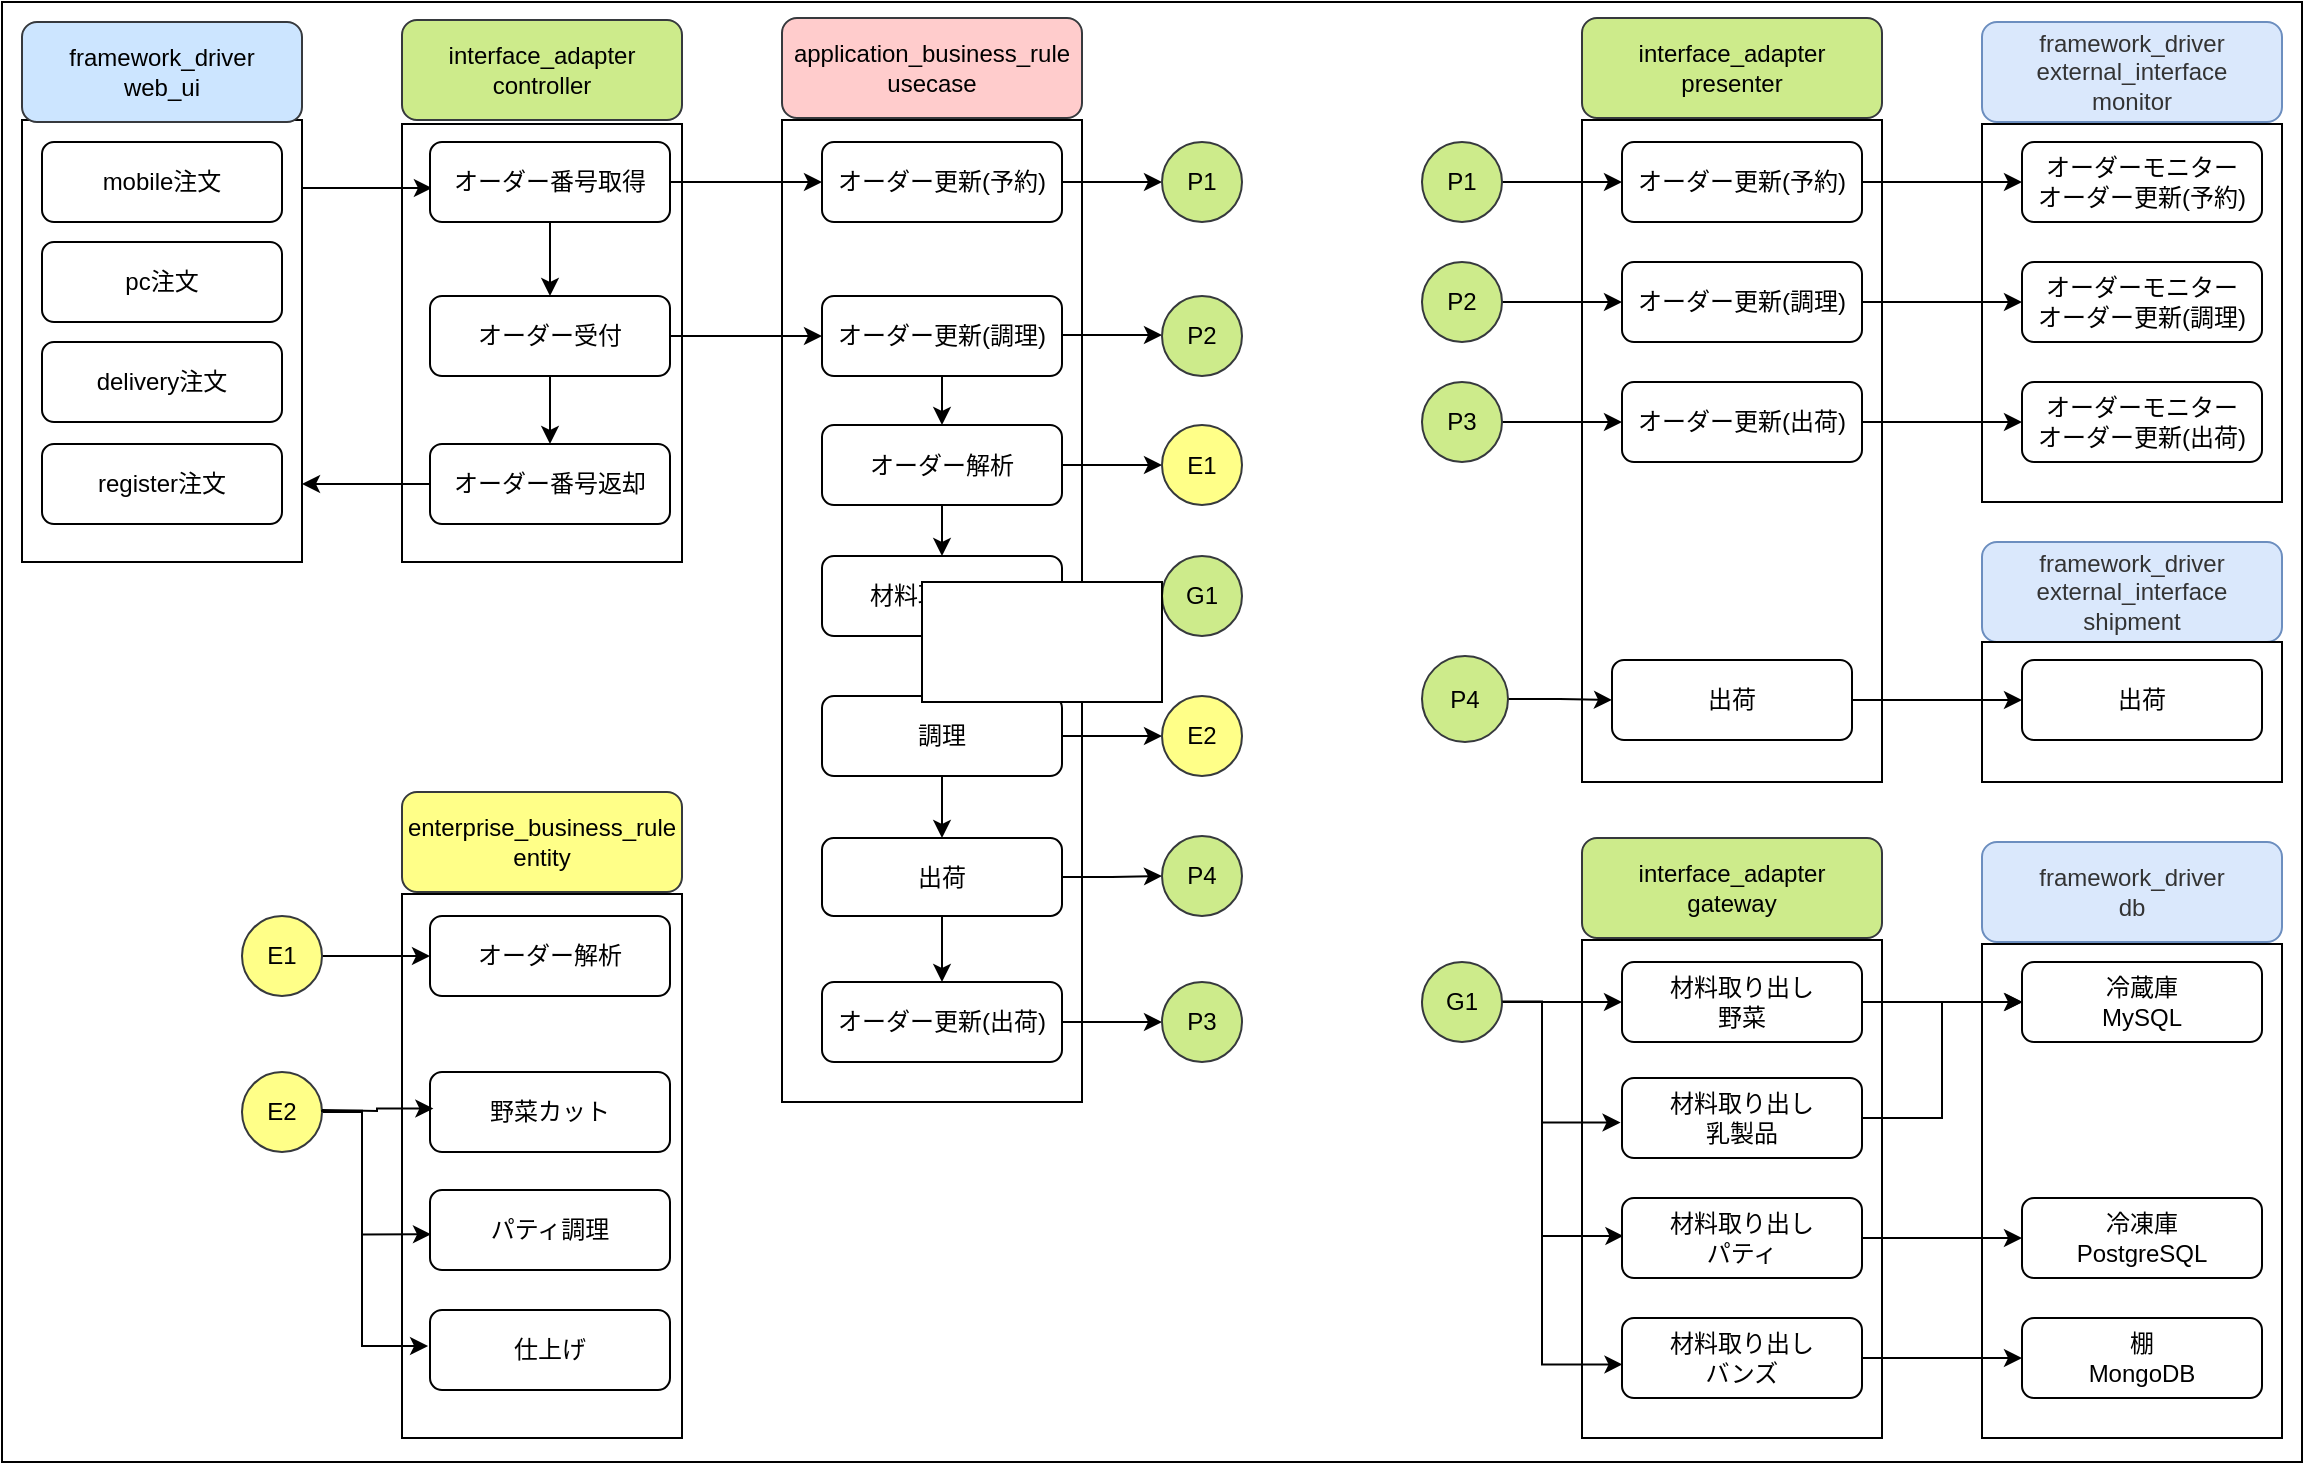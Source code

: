 <mxfile>
    <diagram id="rB9zlizWILBrdlT_Xwe6" name="ページ1">
        <mxGraphModel dx="1247" dy="525" grid="1" gridSize="10" guides="1" tooltips="1" connect="0" arrows="1" fold="1" page="1" pageScale="1" pageWidth="827" pageHeight="1169" math="0" shadow="0">
            <root>
                <mxCell id="0"/>
                <mxCell id="1" parent="0"/>
                <mxCell id="164" value="" style="rounded=0;whiteSpace=wrap;html=1;" vertex="1" parent="1">
                    <mxGeometry x="60" y="10" width="1150" height="730" as="geometry"/>
                </mxCell>
                <mxCell id="13" value="" style="rounded=0;whiteSpace=wrap;html=1;fillColor=none;" parent="1" vertex="1">
                    <mxGeometry x="260" y="71" width="140" height="219" as="geometry"/>
                </mxCell>
                <mxCell id="39" style="edgeStyle=orthogonalEdgeStyle;rounded=0;orthogonalLoop=1;jettySize=auto;html=1;entryX=0.008;entryY=0.575;entryDx=0;entryDy=0;entryPerimeter=0;" parent="1" source="11" target="10" edge="1">
                    <mxGeometry relative="1" as="geometry">
                        <Array as="points">
                            <mxPoint x="230" y="103"/>
                            <mxPoint x="230" y="103"/>
                        </Array>
                    </mxGeometry>
                </mxCell>
                <mxCell id="11" value="" style="rounded=0;whiteSpace=wrap;html=1;fillColor=none;" parent="1" vertex="1">
                    <mxGeometry x="70" y="69" width="140" height="221" as="geometry"/>
                </mxCell>
                <mxCell id="2" value="mobile注文" style="rounded=1;whiteSpace=wrap;html=1;" parent="1" vertex="1">
                    <mxGeometry x="80" y="80" width="120" height="40" as="geometry"/>
                </mxCell>
                <mxCell id="3" value="pc注文" style="rounded=1;whiteSpace=wrap;html=1;" parent="1" vertex="1">
                    <mxGeometry x="80" y="130" width="120" height="40" as="geometry"/>
                </mxCell>
                <mxCell id="4" value="delivery注文" style="rounded=1;whiteSpace=wrap;html=1;" parent="1" vertex="1">
                    <mxGeometry x="80" y="180" width="120" height="40" as="geometry"/>
                </mxCell>
                <mxCell id="6" value="register注文" style="rounded=1;whiteSpace=wrap;html=1;" parent="1" vertex="1">
                    <mxGeometry x="80" y="231" width="120" height="40" as="geometry"/>
                </mxCell>
                <mxCell id="9" value="interface_adapter&lt;br&gt;controller" style="rounded=1;whiteSpace=wrap;html=1;fillColor=#cdeb8b;strokeColor=#36393d;" parent="1" vertex="1">
                    <mxGeometry x="260" y="19" width="140" height="50" as="geometry"/>
                </mxCell>
                <mxCell id="22" style="edgeStyle=orthogonalEdgeStyle;rounded=0;orthogonalLoop=1;jettySize=auto;html=1;exitX=0.5;exitY=1;exitDx=0;exitDy=0;entryX=0.5;entryY=0;entryDx=0;entryDy=0;" parent="1" source="10" target="16" edge="1">
                    <mxGeometry relative="1" as="geometry"/>
                </mxCell>
                <mxCell id="48" value="" style="edgeStyle=orthogonalEdgeStyle;rounded=0;orthogonalLoop=1;jettySize=auto;html=1;" parent="1" source="10" target="45" edge="1">
                    <mxGeometry relative="1" as="geometry"/>
                </mxCell>
                <mxCell id="10" value="オーダー番号取得" style="rounded=1;whiteSpace=wrap;html=1;" parent="1" vertex="1">
                    <mxGeometry x="274" y="80" width="120" height="40" as="geometry"/>
                </mxCell>
                <mxCell id="12" value="framework_driver&lt;br&gt;web_ui" style="rounded=1;whiteSpace=wrap;html=1;fillColor=#cce5ff;strokeColor=#36393d;" parent="1" vertex="1">
                    <mxGeometry x="70" y="20" width="140" height="50" as="geometry"/>
                </mxCell>
                <mxCell id="23" style="edgeStyle=orthogonalEdgeStyle;rounded=0;orthogonalLoop=1;jettySize=auto;html=1;exitX=0.5;exitY=1;exitDx=0;exitDy=0;" parent="1" source="16" target="17" edge="1">
                    <mxGeometry relative="1" as="geometry"/>
                </mxCell>
                <mxCell id="37" style="edgeStyle=orthogonalEdgeStyle;rounded=0;orthogonalLoop=1;jettySize=auto;html=1;" parent="1" source="16" target="55" edge="1">
                    <mxGeometry relative="1" as="geometry"/>
                </mxCell>
                <mxCell id="16" value="オーダー受付" style="rounded=1;whiteSpace=wrap;html=1;" parent="1" vertex="1">
                    <mxGeometry x="274" y="157" width="120" height="40" as="geometry"/>
                </mxCell>
                <mxCell id="156" value="" style="edgeStyle=orthogonalEdgeStyle;rounded=0;orthogonalLoop=1;jettySize=auto;html=1;" parent="1" source="17" edge="1">
                    <mxGeometry relative="1" as="geometry">
                        <mxPoint x="210" y="251" as="targetPoint"/>
                    </mxGeometry>
                </mxCell>
                <mxCell id="17" value="オーダー番号返却" style="rounded=1;whiteSpace=wrap;html=1;" parent="1" vertex="1">
                    <mxGeometry x="274" y="231" width="120" height="40" as="geometry"/>
                </mxCell>
                <mxCell id="34" value="" style="rounded=0;whiteSpace=wrap;html=1;fillColor=none;" parent="1" vertex="1">
                    <mxGeometry x="450" y="69" width="150" height="491" as="geometry"/>
                </mxCell>
                <mxCell id="35" value="application_business_rule&lt;br&gt;usecase" style="rounded=1;whiteSpace=wrap;html=1;fillColor=#ffcccc;strokeColor=#36393d;" parent="1" vertex="1">
                    <mxGeometry x="450" y="18" width="150" height="50" as="geometry"/>
                </mxCell>
                <mxCell id="40" value="" style="rounded=0;whiteSpace=wrap;html=1;fillColor=none;" parent="1" vertex="1">
                    <mxGeometry x="850" y="69" width="150" height="331" as="geometry"/>
                </mxCell>
                <mxCell id="41" value="interface_adapter&lt;br&gt;presenter" style="rounded=1;whiteSpace=wrap;html=1;fillColor=#cdeb8b;strokeColor=#36393d;" parent="1" vertex="1">
                    <mxGeometry x="850" y="18" width="150" height="50" as="geometry"/>
                </mxCell>
                <mxCell id="43" value="" style="rounded=0;whiteSpace=wrap;html=1;fillColor=none;" parent="1" vertex="1">
                    <mxGeometry x="1050" y="71" width="150" height="189" as="geometry"/>
                </mxCell>
                <mxCell id="44" value="&lt;span style=&quot;color: rgb(51 , 51 , 51)&quot;&gt;framework_driver&lt;/span&gt;&lt;br style=&quot;color: rgb(51 , 51 , 51)&quot;&gt;&lt;span style=&quot;color: rgb(51 , 51 , 51)&quot;&gt;external_interface&lt;br&gt;monitor&lt;br&gt;&lt;/span&gt;" style="rounded=1;whiteSpace=wrap;html=1;fillColor=#dae8fc;strokeColor=#6c8ebf;" parent="1" vertex="1">
                    <mxGeometry x="1050" y="20" width="150" height="50" as="geometry"/>
                </mxCell>
                <mxCell id="53" value="" style="edgeStyle=orthogonalEdgeStyle;rounded=0;orthogonalLoop=1;jettySize=auto;html=1;" parent="1" source="45" target="51" edge="1">
                    <mxGeometry relative="1" as="geometry"/>
                </mxCell>
                <mxCell id="45" value="オーダー更新(予約)" style="rounded=1;whiteSpace=wrap;html=1;" parent="1" vertex="1">
                    <mxGeometry x="470" y="80" width="120" height="40" as="geometry"/>
                </mxCell>
                <mxCell id="50" value="" style="edgeStyle=orthogonalEdgeStyle;rounded=0;orthogonalLoop=1;jettySize=auto;html=1;" parent="1" source="46" target="47" edge="1">
                    <mxGeometry relative="1" as="geometry"/>
                </mxCell>
                <mxCell id="46" value="オーダー更新(予約)" style="rounded=1;whiteSpace=wrap;html=1;" parent="1" vertex="1">
                    <mxGeometry x="870" y="80" width="120" height="40" as="geometry"/>
                </mxCell>
                <mxCell id="47" value="オーダーモニター&lt;br&gt;オーダー更新(予約)" style="rounded=1;whiteSpace=wrap;html=1;" parent="1" vertex="1">
                    <mxGeometry x="1070" y="80" width="120" height="40" as="geometry"/>
                </mxCell>
                <mxCell id="51" value="P1" style="ellipse;whiteSpace=wrap;html=1;aspect=fixed;fillColor=#cdeb8b;strokeColor=#36393d;" parent="1" vertex="1">
                    <mxGeometry x="640" y="80" width="40" height="40" as="geometry"/>
                </mxCell>
                <mxCell id="54" value="" style="edgeStyle=orthogonalEdgeStyle;rounded=0;orthogonalLoop=1;jettySize=auto;html=1;" parent="1" source="52" target="46" edge="1">
                    <mxGeometry relative="1" as="geometry"/>
                </mxCell>
                <mxCell id="52" value="P1" style="ellipse;whiteSpace=wrap;html=1;aspect=fixed;fillColor=#cdeb8b;strokeColor=#36393d;" parent="1" vertex="1">
                    <mxGeometry x="770" y="80" width="40" height="40" as="geometry"/>
                </mxCell>
                <mxCell id="64" value="" style="edgeStyle=orthogonalEdgeStyle;rounded=0;orthogonalLoop=1;jettySize=auto;html=1;" parent="1" source="55" target="56" edge="1">
                    <mxGeometry relative="1" as="geometry"/>
                </mxCell>
                <mxCell id="55" value="オーダー更新(調理)" style="rounded=1;whiteSpace=wrap;html=1;" parent="1" vertex="1">
                    <mxGeometry x="470" y="157" width="120" height="40" as="geometry"/>
                </mxCell>
                <mxCell id="66" value="" style="edgeStyle=orthogonalEdgeStyle;rounded=0;orthogonalLoop=1;jettySize=auto;html=1;" parent="1" source="56" target="65" edge="1">
                    <mxGeometry relative="1" as="geometry"/>
                </mxCell>
                <mxCell id="72" value="" style="edgeStyle=orthogonalEdgeStyle;rounded=0;orthogonalLoop=1;jettySize=auto;html=1;" parent="1" source="56" target="67" edge="1">
                    <mxGeometry relative="1" as="geometry"/>
                </mxCell>
                <mxCell id="56" value="オーダー解析" style="rounded=1;whiteSpace=wrap;html=1;" parent="1" vertex="1">
                    <mxGeometry x="470" y="221.5" width="120" height="40" as="geometry"/>
                </mxCell>
                <mxCell id="57" value="" style="edgeStyle=orthogonalEdgeStyle;rounded=0;orthogonalLoop=1;jettySize=auto;html=1;" parent="1" edge="1">
                    <mxGeometry relative="1" as="geometry">
                        <mxPoint x="590" y="176.5" as="sourcePoint"/>
                        <mxPoint x="640" y="176.5" as="targetPoint"/>
                    </mxGeometry>
                </mxCell>
                <mxCell id="58" value="P2" style="ellipse;whiteSpace=wrap;html=1;aspect=fixed;fillColor=#cdeb8b;strokeColor=#36393d;" parent="1" vertex="1">
                    <mxGeometry x="640" y="157" width="40" height="40" as="geometry"/>
                </mxCell>
                <mxCell id="62" value="" style="edgeStyle=orthogonalEdgeStyle;rounded=0;orthogonalLoop=1;jettySize=auto;html=1;" parent="1" source="59" target="60" edge="1">
                    <mxGeometry relative="1" as="geometry"/>
                </mxCell>
                <mxCell id="59" value="P2" style="ellipse;whiteSpace=wrap;html=1;aspect=fixed;fillColor=#cdeb8b;strokeColor=#36393d;" parent="1" vertex="1">
                    <mxGeometry x="770" y="140" width="40" height="40" as="geometry"/>
                </mxCell>
                <mxCell id="63" value="" style="edgeStyle=orthogonalEdgeStyle;rounded=0;orthogonalLoop=1;jettySize=auto;html=1;" parent="1" source="60" target="61" edge="1">
                    <mxGeometry relative="1" as="geometry"/>
                </mxCell>
                <mxCell id="60" value="オーダー更新(調理)" style="rounded=1;whiteSpace=wrap;html=1;" parent="1" vertex="1">
                    <mxGeometry x="870" y="140" width="120" height="40" as="geometry"/>
                </mxCell>
                <mxCell id="61" value="オーダーモニター&lt;br&gt;オーダー更新(調理)" style="rounded=1;whiteSpace=wrap;html=1;" parent="1" vertex="1">
                    <mxGeometry x="1070" y="140" width="120" height="40" as="geometry"/>
                </mxCell>
                <mxCell id="65" value="E1" style="ellipse;whiteSpace=wrap;html=1;aspect=fixed;fillColor=#ffff88;strokeColor=#36393d;" parent="1" vertex="1">
                    <mxGeometry x="640" y="221.5" width="40" height="40" as="geometry"/>
                </mxCell>
                <mxCell id="71" value="" style="edgeStyle=orthogonalEdgeStyle;rounded=0;orthogonalLoop=1;jettySize=auto;html=1;" parent="1" source="67" target="70" edge="1">
                    <mxGeometry relative="1" as="geometry"/>
                </mxCell>
                <mxCell id="74" value="" style="edgeStyle=orthogonalEdgeStyle;rounded=0;orthogonalLoop=1;jettySize=auto;html=1;" parent="1" source="67" target="73" edge="1">
                    <mxGeometry relative="1" as="geometry"/>
                </mxCell>
                <mxCell id="67" value="材料取り出し" style="rounded=1;whiteSpace=wrap;html=1;" parent="1" vertex="1">
                    <mxGeometry x="470" y="287" width="120" height="40" as="geometry"/>
                </mxCell>
                <mxCell id="70" value="G1" style="ellipse;whiteSpace=wrap;html=1;aspect=fixed;fillColor=#cdeb8b;strokeColor=#36393d;" parent="1" vertex="1">
                    <mxGeometry x="640" y="287" width="40" height="40" as="geometry"/>
                </mxCell>
                <mxCell id="76" value="" style="edgeStyle=orthogonalEdgeStyle;rounded=0;orthogonalLoop=1;jettySize=auto;html=1;" parent="1" source="73" target="75" edge="1">
                    <mxGeometry relative="1" as="geometry"/>
                </mxCell>
                <mxCell id="141" value="" style="edgeStyle=orthogonalEdgeStyle;rounded=0;orthogonalLoop=1;jettySize=auto;html=1;" parent="1" source="73" target="138" edge="1">
                    <mxGeometry relative="1" as="geometry"/>
                </mxCell>
                <mxCell id="73" value="調理" style="rounded=1;whiteSpace=wrap;html=1;" parent="1" vertex="1">
                    <mxGeometry x="470" y="357" width="120" height="40" as="geometry"/>
                </mxCell>
                <mxCell id="75" value="E2" style="ellipse;whiteSpace=wrap;html=1;aspect=fixed;fillColor=#ffff88;strokeColor=#36393d;" parent="1" vertex="1">
                    <mxGeometry x="640" y="357" width="40" height="40" as="geometry"/>
                </mxCell>
                <mxCell id="86" value="" style="edgeStyle=orthogonalEdgeStyle;rounded=0;orthogonalLoop=1;jettySize=auto;html=1;" parent="1" source="77" target="80" edge="1">
                    <mxGeometry relative="1" as="geometry"/>
                </mxCell>
                <mxCell id="77" value="オーダー更新(出荷)" style="rounded=1;whiteSpace=wrap;html=1;" parent="1" vertex="1">
                    <mxGeometry x="470" y="500" width="120" height="40" as="geometry"/>
                </mxCell>
                <mxCell id="80" value="P3" style="ellipse;whiteSpace=wrap;html=1;aspect=fixed;fillColor=#cdeb8b;strokeColor=#36393d;" parent="1" vertex="1">
                    <mxGeometry x="640" y="500" width="40" height="40" as="geometry"/>
                </mxCell>
                <mxCell id="81" value="" style="edgeStyle=orthogonalEdgeStyle;rounded=0;orthogonalLoop=1;jettySize=auto;html=1;" parent="1" source="82" target="84" edge="1">
                    <mxGeometry relative="1" as="geometry"/>
                </mxCell>
                <mxCell id="82" value="P3" style="ellipse;whiteSpace=wrap;html=1;aspect=fixed;fillColor=#cdeb8b;strokeColor=#36393d;" parent="1" vertex="1">
                    <mxGeometry x="770" y="200" width="40" height="40" as="geometry"/>
                </mxCell>
                <mxCell id="83" value="" style="edgeStyle=orthogonalEdgeStyle;rounded=0;orthogonalLoop=1;jettySize=auto;html=1;" parent="1" source="84" target="85" edge="1">
                    <mxGeometry relative="1" as="geometry"/>
                </mxCell>
                <mxCell id="84" value="オーダー更新(出荷)" style="rounded=1;whiteSpace=wrap;html=1;" parent="1" vertex="1">
                    <mxGeometry x="870" y="200" width="120" height="40" as="geometry"/>
                </mxCell>
                <mxCell id="85" value="オーダーモニター&lt;br&gt;オーダー更新(出荷)" style="rounded=1;whiteSpace=wrap;html=1;" parent="1" vertex="1">
                    <mxGeometry x="1070" y="200" width="120" height="40" as="geometry"/>
                </mxCell>
                <mxCell id="87" value="" style="rounded=0;whiteSpace=wrap;html=1;fillColor=none;" parent="1" vertex="1">
                    <mxGeometry x="260" y="456" width="140" height="272" as="geometry"/>
                </mxCell>
                <mxCell id="88" value="enterprise_business_rule&lt;br&gt;entity" style="rounded=1;whiteSpace=wrap;html=1;fillColor=#ffff88;strokeColor=#36393d;" parent="1" vertex="1">
                    <mxGeometry x="260" y="405" width="140" height="50" as="geometry"/>
                </mxCell>
                <mxCell id="89" value="オーダー解析" style="rounded=1;whiteSpace=wrap;html=1;" parent="1" vertex="1">
                    <mxGeometry x="274" y="467" width="120" height="40" as="geometry"/>
                </mxCell>
                <mxCell id="90" value="" style="edgeStyle=orthogonalEdgeStyle;rounded=0;orthogonalLoop=1;jettySize=auto;html=1;" parent="1" source="91" target="89" edge="1">
                    <mxGeometry relative="1" as="geometry"/>
                </mxCell>
                <mxCell id="91" value="E1" style="ellipse;whiteSpace=wrap;html=1;aspect=fixed;fillColor=#ffff88;strokeColor=#36393d;" parent="1" vertex="1">
                    <mxGeometry x="180" y="467" width="40" height="40" as="geometry"/>
                </mxCell>
                <mxCell id="92" value="" style="edgeStyle=orthogonalEdgeStyle;rounded=0;orthogonalLoop=1;jettySize=auto;html=1;entryX=-0.008;entryY=0.45;entryDx=0;entryDy=0;entryPerimeter=0;" parent="1" source="93" target="158" edge="1">
                    <mxGeometry relative="1" as="geometry">
                        <Array as="points">
                            <mxPoint x="240" y="565"/>
                            <mxPoint x="240" y="682"/>
                        </Array>
                    </mxGeometry>
                </mxCell>
                <mxCell id="93" value="E2" style="ellipse;whiteSpace=wrap;html=1;aspect=fixed;fillColor=#ffff88;strokeColor=#36393d;" parent="1" vertex="1">
                    <mxGeometry x="180" y="545" width="40" height="40" as="geometry"/>
                </mxCell>
                <mxCell id="94" value="野菜カット" style="rounded=1;whiteSpace=wrap;html=1;" parent="1" vertex="1">
                    <mxGeometry x="274" y="545" width="120" height="40" as="geometry"/>
                </mxCell>
                <mxCell id="95" value="" style="edgeStyle=orthogonalEdgeStyle;rounded=0;orthogonalLoop=1;jettySize=auto;html=1;" parent="1" edge="1">
                    <mxGeometry relative="1" as="geometry">
                        <mxPoint x="870" y="512" as="targetPoint"/>
                    </mxGeometry>
                </mxCell>
                <mxCell id="98" value="" style="rounded=0;whiteSpace=wrap;html=1;fillColor=none;" parent="1" vertex="1">
                    <mxGeometry x="850" y="479" width="150" height="249" as="geometry"/>
                </mxCell>
                <mxCell id="99" value="interface_adapter&lt;br&gt;gateway" style="rounded=1;whiteSpace=wrap;html=1;fillColor=#cdeb8b;strokeColor=#36393d;" parent="1" vertex="1">
                    <mxGeometry x="850" y="428" width="150" height="50" as="geometry"/>
                </mxCell>
                <mxCell id="100" value="" style="rounded=0;whiteSpace=wrap;html=1;fillColor=none;" parent="1" vertex="1">
                    <mxGeometry x="1050" y="481" width="150" height="247" as="geometry"/>
                </mxCell>
                <mxCell id="101" value="&lt;span style=&quot;color: rgb(51 , 51 , 51)&quot;&gt;framework_driver&lt;/span&gt;&lt;br style=&quot;color: rgb(51 , 51 , 51)&quot;&gt;&lt;font color=&quot;#333333&quot;&gt;db&lt;/font&gt;" style="rounded=1;whiteSpace=wrap;html=1;fillColor=#dae8fc;strokeColor=#6c8ebf;" parent="1" vertex="1">
                    <mxGeometry x="1050" y="430" width="150" height="50" as="geometry"/>
                </mxCell>
                <mxCell id="102" value="" style="edgeStyle=orthogonalEdgeStyle;rounded=0;orthogonalLoop=1;jettySize=auto;html=1;" parent="1" source="103" target="104" edge="1">
                    <mxGeometry relative="1" as="geometry"/>
                </mxCell>
                <mxCell id="103" value="材料取り出し&lt;br&gt;野菜" style="rounded=1;whiteSpace=wrap;html=1;" parent="1" vertex="1">
                    <mxGeometry x="870" y="490" width="120" height="40" as="geometry"/>
                </mxCell>
                <mxCell id="104" value="冷蔵庫&lt;br&gt;MySQL" style="rounded=1;whiteSpace=wrap;html=1;" parent="1" vertex="1">
                    <mxGeometry x="1070" y="490" width="120" height="40" as="geometry"/>
                </mxCell>
                <mxCell id="124" value="" style="edgeStyle=orthogonalEdgeStyle;rounded=0;orthogonalLoop=1;jettySize=auto;html=1;entryX=0.006;entryY=0.474;entryDx=0;entryDy=0;entryPerimeter=0;" parent="1" source="106" target="118" edge="1">
                    <mxGeometry relative="1" as="geometry">
                        <Array as="points">
                            <mxPoint x="830" y="510"/>
                            <mxPoint x="830" y="627"/>
                        </Array>
                    </mxGeometry>
                </mxCell>
                <mxCell id="125" value="" style="edgeStyle=orthogonalEdgeStyle;rounded=0;orthogonalLoop=1;jettySize=auto;html=1;entryX=-0.006;entryY=0.557;entryDx=0;entryDy=0;entryPerimeter=0;" parent="1" source="106" target="117" edge="1">
                    <mxGeometry relative="1" as="geometry">
                        <Array as="points">
                            <mxPoint x="830" y="510"/>
                            <mxPoint x="830" y="570"/>
                        </Array>
                    </mxGeometry>
                </mxCell>
                <mxCell id="126" value="" style="edgeStyle=orthogonalEdgeStyle;rounded=0;orthogonalLoop=1;jettySize=auto;html=1;" parent="1" source="106" target="103" edge="1">
                    <mxGeometry relative="1" as="geometry"/>
                </mxCell>
                <mxCell id="106" value="G1" style="ellipse;whiteSpace=wrap;html=1;aspect=fixed;fillColor=#cdeb8b;strokeColor=#36393d;" parent="1" vertex="1">
                    <mxGeometry x="770" y="490" width="40" height="40" as="geometry"/>
                </mxCell>
                <mxCell id="130" style="edgeStyle=orthogonalEdgeStyle;rounded=0;orthogonalLoop=1;jettySize=auto;html=1;entryX=0.003;entryY=0.5;entryDx=0;entryDy=0;entryPerimeter=0;" parent="1" source="117" target="104" edge="1">
                    <mxGeometry relative="1" as="geometry"/>
                </mxCell>
                <mxCell id="117" value="材料取り出し&lt;br&gt;乳製品" style="rounded=1;whiteSpace=wrap;html=1;" parent="1" vertex="1">
                    <mxGeometry x="870" y="548" width="120" height="40" as="geometry"/>
                </mxCell>
                <mxCell id="134" value="" style="edgeStyle=orthogonalEdgeStyle;rounded=0;orthogonalLoop=1;jettySize=auto;html=1;" parent="1" source="118" target="132" edge="1">
                    <mxGeometry relative="1" as="geometry"/>
                </mxCell>
                <mxCell id="118" value="材料取り出し&lt;br&gt;パティ" style="rounded=1;whiteSpace=wrap;html=1;" parent="1" vertex="1">
                    <mxGeometry x="870" y="608" width="120" height="40" as="geometry"/>
                </mxCell>
                <mxCell id="135" value="" style="edgeStyle=orthogonalEdgeStyle;rounded=0;orthogonalLoop=1;jettySize=auto;html=1;" parent="1" source="119" target="133" edge="1">
                    <mxGeometry relative="1" as="geometry"/>
                </mxCell>
                <mxCell id="119" value="材料取り出し&lt;br&gt;バンズ" style="rounded=1;whiteSpace=wrap;html=1;" parent="1" vertex="1">
                    <mxGeometry x="870" y="668" width="120" height="40" as="geometry"/>
                </mxCell>
                <mxCell id="127" value="" style="edgeStyle=orthogonalEdgeStyle;rounded=0;orthogonalLoop=1;jettySize=auto;html=1;entryX=0.002;entryY=0.581;entryDx=0;entryDy=0;entryPerimeter=0;exitX=1.006;exitY=0.495;exitDx=0;exitDy=0;exitPerimeter=0;" parent="1" source="106" target="119" edge="1">
                    <mxGeometry relative="1" as="geometry">
                        <mxPoint x="780" y="520" as="sourcePoint"/>
                        <mxPoint x="879.28" y="580.28" as="targetPoint"/>
                        <Array as="points">
                            <mxPoint x="830" y="510"/>
                            <mxPoint x="830" y="691"/>
                        </Array>
                    </mxGeometry>
                </mxCell>
                <mxCell id="132" value="冷凍庫&lt;br&gt;PostgreSQL" style="rounded=1;whiteSpace=wrap;html=1;" parent="1" vertex="1">
                    <mxGeometry x="1070" y="608" width="120" height="40" as="geometry"/>
                </mxCell>
                <mxCell id="133" value="棚&lt;br&gt;MongoDB" style="rounded=1;whiteSpace=wrap;html=1;" parent="1" vertex="1">
                    <mxGeometry x="1070" y="668" width="120" height="40" as="geometry"/>
                </mxCell>
                <mxCell id="140" value="" style="edgeStyle=orthogonalEdgeStyle;rounded=0;orthogonalLoop=1;jettySize=auto;html=1;" parent="1" source="138" target="139" edge="1">
                    <mxGeometry relative="1" as="geometry"/>
                </mxCell>
                <mxCell id="142" value="" style="edgeStyle=orthogonalEdgeStyle;rounded=0;orthogonalLoop=1;jettySize=auto;html=1;" parent="1" source="138" target="77" edge="1">
                    <mxGeometry relative="1" as="geometry"/>
                </mxCell>
                <mxCell id="138" value="出荷" style="rounded=1;whiteSpace=wrap;html=1;" parent="1" vertex="1">
                    <mxGeometry x="470" y="428" width="120" height="39" as="geometry"/>
                </mxCell>
                <mxCell id="139" value="P4" style="ellipse;whiteSpace=wrap;html=1;aspect=fixed;fillColor=#cdeb8b;strokeColor=#36393d;" parent="1" vertex="1">
                    <mxGeometry x="640" y="427" width="40" height="40" as="geometry"/>
                </mxCell>
                <mxCell id="143" value="&lt;span style=&quot;color: rgb(51 , 51 , 51)&quot;&gt;framework_driver&lt;/span&gt;&lt;br style=&quot;color: rgb(51 , 51 , 51)&quot;&gt;&lt;font color=&quot;#333333&quot;&gt;external_interface&lt;/font&gt;&lt;br&gt;&lt;font color=&quot;#333333&quot;&gt;shipment&lt;/font&gt;" style="rounded=1;whiteSpace=wrap;html=1;fillColor=#dae8fc;strokeColor=#6c8ebf;" parent="1" vertex="1">
                    <mxGeometry x="1050" y="280" width="150" height="50" as="geometry"/>
                </mxCell>
                <mxCell id="144" value="" style="rounded=0;whiteSpace=wrap;html=1;fillColor=none;" parent="1" vertex="1">
                    <mxGeometry x="1050" y="330" width="150" height="70" as="geometry"/>
                </mxCell>
                <mxCell id="145" value="出荷" style="rounded=1;whiteSpace=wrap;html=1;" parent="1" vertex="1">
                    <mxGeometry x="1070" y="339" width="120" height="40" as="geometry"/>
                </mxCell>
                <mxCell id="155" value="" style="edgeStyle=orthogonalEdgeStyle;rounded=0;orthogonalLoop=1;jettySize=auto;html=1;" parent="1" source="152" target="145" edge="1">
                    <mxGeometry relative="1" as="geometry"/>
                </mxCell>
                <mxCell id="152" value="出荷" style="rounded=1;whiteSpace=wrap;html=1;" parent="1" vertex="1">
                    <mxGeometry x="865" y="339" width="120" height="40" as="geometry"/>
                </mxCell>
                <mxCell id="154" value="" style="edgeStyle=orthogonalEdgeStyle;rounded=0;orthogonalLoop=1;jettySize=auto;html=1;" parent="1" source="153" target="152" edge="1">
                    <mxGeometry relative="1" as="geometry"/>
                </mxCell>
                <mxCell id="153" value="P4" style="ellipse;whiteSpace=wrap;html=1;aspect=fixed;fillColor=#cdeb8b;strokeColor=#36393d;" parent="1" vertex="1">
                    <mxGeometry x="770" y="337" width="43" height="43" as="geometry"/>
                </mxCell>
                <mxCell id="157" value="パティ調理" style="rounded=1;whiteSpace=wrap;html=1;" parent="1" vertex="1">
                    <mxGeometry x="274" y="604" width="120" height="40" as="geometry"/>
                </mxCell>
                <mxCell id="158" value="仕上げ" style="rounded=1;whiteSpace=wrap;html=1;" parent="1" vertex="1">
                    <mxGeometry x="274" y="664" width="120" height="40" as="geometry"/>
                </mxCell>
                <mxCell id="159" value="" style="edgeStyle=orthogonalEdgeStyle;rounded=0;orthogonalLoop=1;jettySize=auto;html=1;entryX=0.004;entryY=0.554;entryDx=0;entryDy=0;entryPerimeter=0;exitX=0.989;exitY=0.486;exitDx=0;exitDy=0;exitPerimeter=0;" parent="1" source="93" target="157" edge="1">
                    <mxGeometry relative="1" as="geometry">
                        <mxPoint x="230" y="575" as="sourcePoint"/>
                        <mxPoint x="269.94" y="625.984" as="targetPoint"/>
                        <Array as="points">
                            <mxPoint x="240" y="564"/>
                            <mxPoint x="240" y="626"/>
                        </Array>
                    </mxGeometry>
                </mxCell>
                <mxCell id="160" value="" style="edgeStyle=orthogonalEdgeStyle;rounded=0;orthogonalLoop=1;jettySize=auto;html=1;entryX=0.014;entryY=0.457;entryDx=0;entryDy=0;entryPerimeter=0;" parent="1" target="94" edge="1">
                    <mxGeometry relative="1" as="geometry">
                        <mxPoint x="220" y="564" as="sourcePoint"/>
                        <mxPoint x="270" y="564" as="targetPoint"/>
                    </mxGeometry>
                </mxCell>
                <mxCell id="161" value="" style="rounded=0;whiteSpace=wrap;html=1;" vertex="1" parent="1">
                    <mxGeometry x="520" y="300" width="120" height="60" as="geometry"/>
                </mxCell>
                <mxCell id="162" value="" style="rounded=0;whiteSpace=wrap;html=1;" vertex="1" parent="1">
                    <mxGeometry x="520" y="300" width="120" height="60" as="geometry"/>
                </mxCell>
                <mxCell id="163" value="" style="rounded=0;whiteSpace=wrap;html=1;" vertex="1" parent="1">
                    <mxGeometry x="520" y="300" width="120" height="60" as="geometry"/>
                </mxCell>
            </root>
        </mxGraphModel>
    </diagram>
</mxfile>
